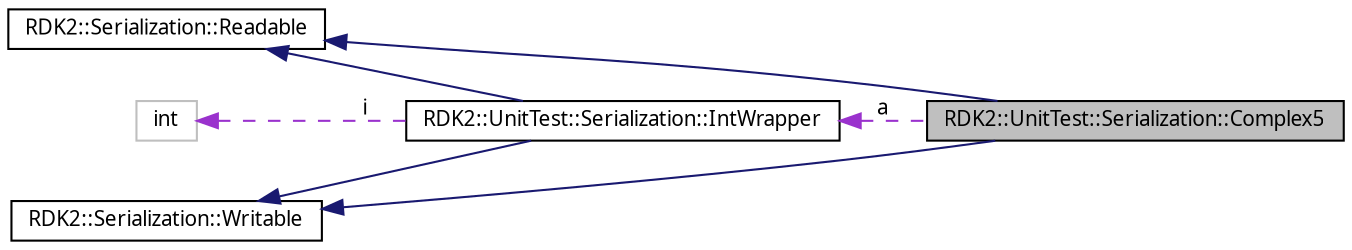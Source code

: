 digraph G
{
  edge [fontname="FreeSans.ttf",fontsize=10,labelfontname="FreeSans.ttf",labelfontsize=10];
  node [fontname="FreeSans.ttf",fontsize=10,shape=record];
  rankdir=LR;
  Node1 [label="RDK2::UnitTest::Serialization::Complex5",height=0.2,width=0.4,color="black", fillcolor="grey75", style="filled" fontcolor="black"];
  Node2 -> Node1 [dir=back,color="midnightblue",fontsize=10,style="solid",fontname="FreeSans.ttf"];
  Node2 [label="RDK2::Serialization::Writable",height=0.2,width=0.4,color="black", fillcolor="white", style="filled",URL="$class_r_d_k2_1_1_serialization_1_1_writable.html"];
  Node3 -> Node1 [dir=back,color="midnightblue",fontsize=10,style="solid",fontname="FreeSans.ttf"];
  Node3 [label="RDK2::Serialization::Readable",height=0.2,width=0.4,color="black", fillcolor="white", style="filled",URL="$class_r_d_k2_1_1_serialization_1_1_readable.html",tooltip="A Readable object is one that implements a deserialization procedure."];
  Node4 -> Node1 [dir=back,color="darkorchid3",fontsize=10,style="dashed",label="a",fontname="FreeSans.ttf"];
  Node4 [label="RDK2::UnitTest::Serialization::IntWrapper",height=0.2,width=0.4,color="black", fillcolor="white", style="filled",URL="$struct_r_d_k2_1_1_unit_test_1_1_serialization_1_1_int_wrapper.html"];
  Node2 -> Node4 [dir=back,color="midnightblue",fontsize=10,style="solid",fontname="FreeSans.ttf"];
  Node3 -> Node4 [dir=back,color="midnightblue",fontsize=10,style="solid",fontname="FreeSans.ttf"];
  Node5 -> Node4 [dir=back,color="darkorchid3",fontsize=10,style="dashed",label="i",fontname="FreeSans.ttf"];
  Node5 [label="int",height=0.2,width=0.4,color="grey75", fillcolor="white", style="filled"];
}
